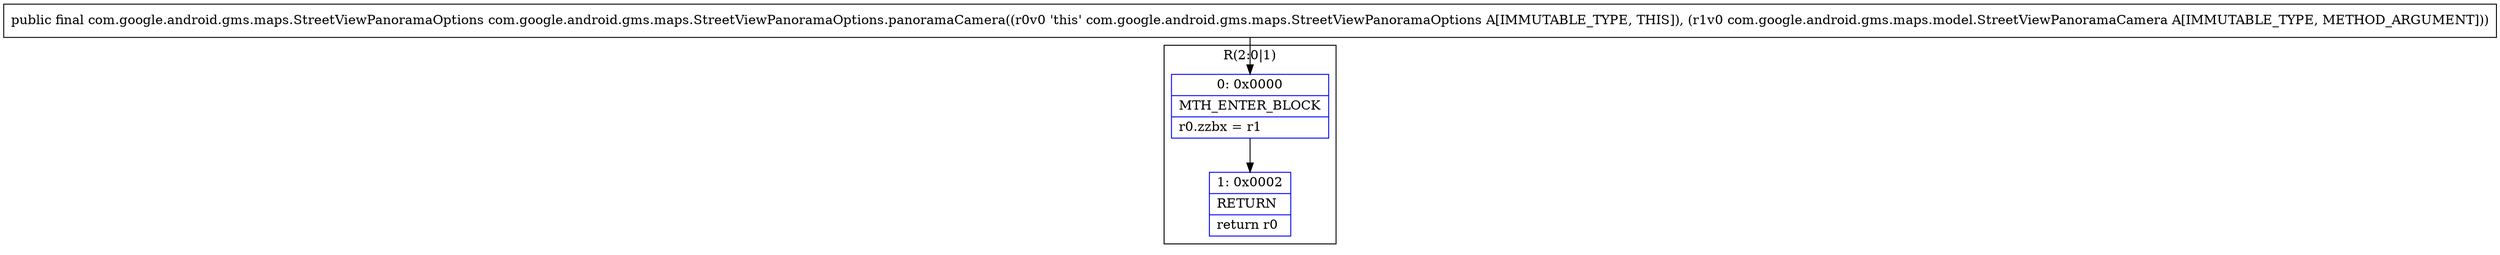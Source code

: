 digraph "CFG forcom.google.android.gms.maps.StreetViewPanoramaOptions.panoramaCamera(Lcom\/google\/android\/gms\/maps\/model\/StreetViewPanoramaCamera;)Lcom\/google\/android\/gms\/maps\/StreetViewPanoramaOptions;" {
subgraph cluster_Region_622095836 {
label = "R(2:0|1)";
node [shape=record,color=blue];
Node_0 [shape=record,label="{0\:\ 0x0000|MTH_ENTER_BLOCK\l|r0.zzbx = r1\l}"];
Node_1 [shape=record,label="{1\:\ 0x0002|RETURN\l|return r0\l}"];
}
MethodNode[shape=record,label="{public final com.google.android.gms.maps.StreetViewPanoramaOptions com.google.android.gms.maps.StreetViewPanoramaOptions.panoramaCamera((r0v0 'this' com.google.android.gms.maps.StreetViewPanoramaOptions A[IMMUTABLE_TYPE, THIS]), (r1v0 com.google.android.gms.maps.model.StreetViewPanoramaCamera A[IMMUTABLE_TYPE, METHOD_ARGUMENT])) }"];
MethodNode -> Node_0;
Node_0 -> Node_1;
}

